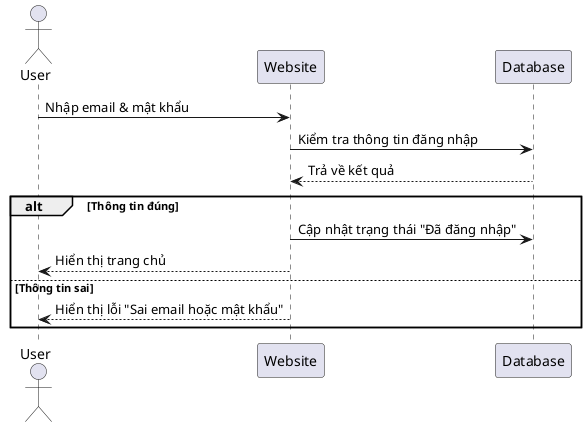@startuml
actor User
participant "Website" as System
participant "Database" as DB

User -> System : Nhập email & mật khẩu
System -> DB : Kiểm tra thông tin đăng nhập
DB --> System : Trả về kết quả

alt Thông tin đúng
    System -> DB : Cập nhật trạng thái "Đã đăng nhập"
    System --> User : Hiển thị trang chủ
else Thông tin sai
    System --> User : Hiển thị lỗi "Sai email hoặc mật khẩu"
end
@enduml
